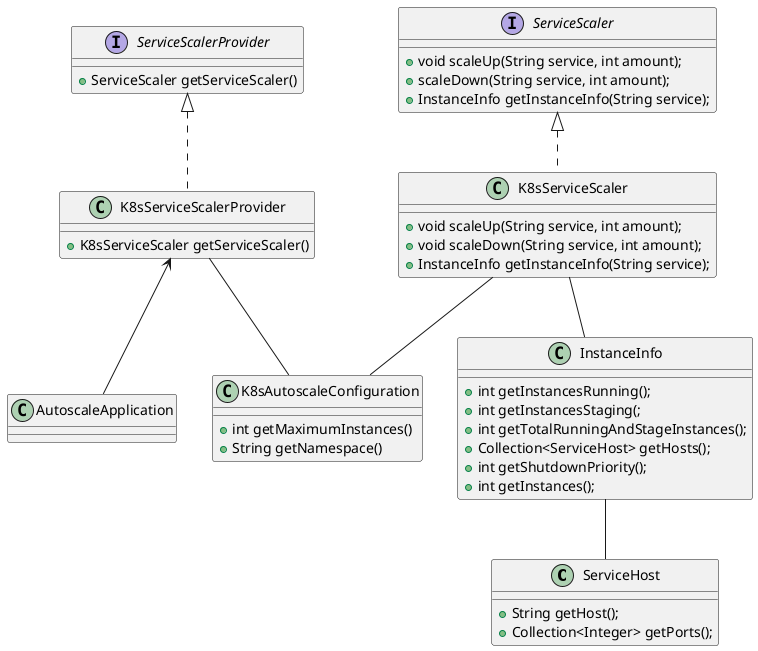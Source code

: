 @startuml

class ServiceHost
{
    + String getHost();
	+ Collection<Integer> getPorts();
}

class InstanceInfo {
    + int getInstancesRunning();
    + int getInstancesStaging(;
    + int getTotalRunningAndStageInstances();
    + Collection<ServiceHost> getHosts();
    + int getShutdownPriority();
    + int getInstances();
}

class K8sServiceScaler {
    + void scaleUp(String service, int amount);
    + void scaleDown(String service, int amount);
    + InstanceInfo getInstanceInfo(String service);   
}

interface ServiceScaler {
    + void scaleUp(String service, int amount);
    + scaleDown(String service, int amount);
    + InstanceInfo getInstanceInfo(String service);    
}

interface ServiceScalerProvider {
     + ServiceScaler getServiceScaler()
}

class K8sServiceScalerProvider {
    + K8sServiceScaler getServiceScaler()
} 

class K8sAutoscaleConfiguration {
 + int getMaximumInstances()
 + String getNamespace()
}

ServiceScaler <|.. K8sServiceScaler
K8sServiceScaler -- InstanceInfo
K8sServiceScaler -- K8sAutoscaleConfiguration
K8sServiceScalerProvider -- K8sAutoscaleConfiguration
InstanceInfo -- ServiceHost
ServiceScalerProvider <|.. K8sServiceScalerProvider
class AutoscaleApplication

K8sServiceScalerProvider <-- AutoscaleApplication

@enduml